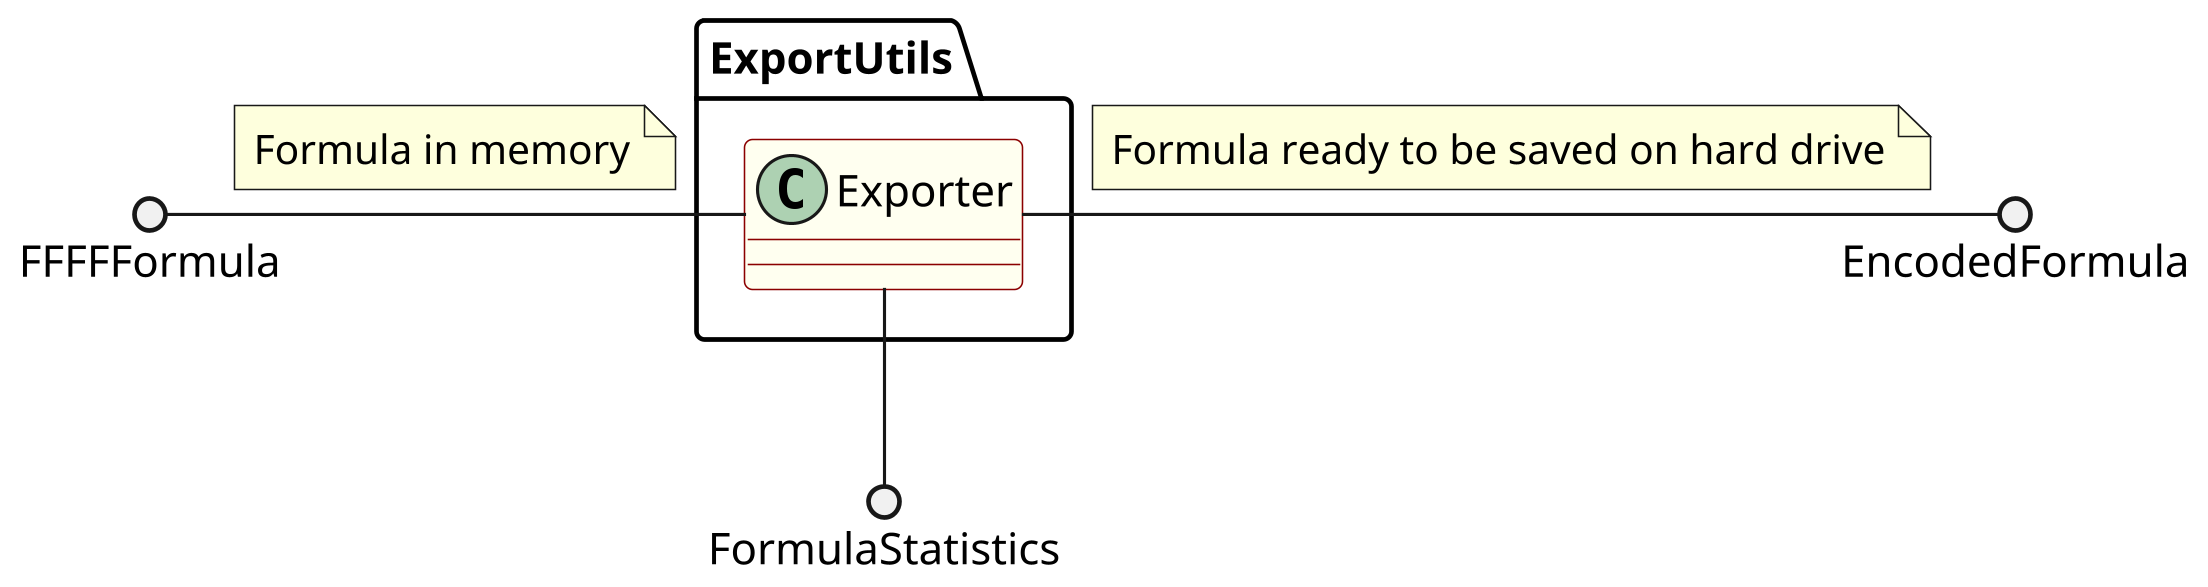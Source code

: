 @startuml
skinparam dpi 300

skinparam class {
  backgroundColor Ivory
  borderColor DarkRed
}

package ExportUtils{
  class Exporter
}


FFFFFormula ()- Exporter
note right on link: Formula in memory
Exporter -() EncodedFormula
note right on link: Formula ready to be saved on hard drive
Exporter -() FormulaStatistics


@enduml

